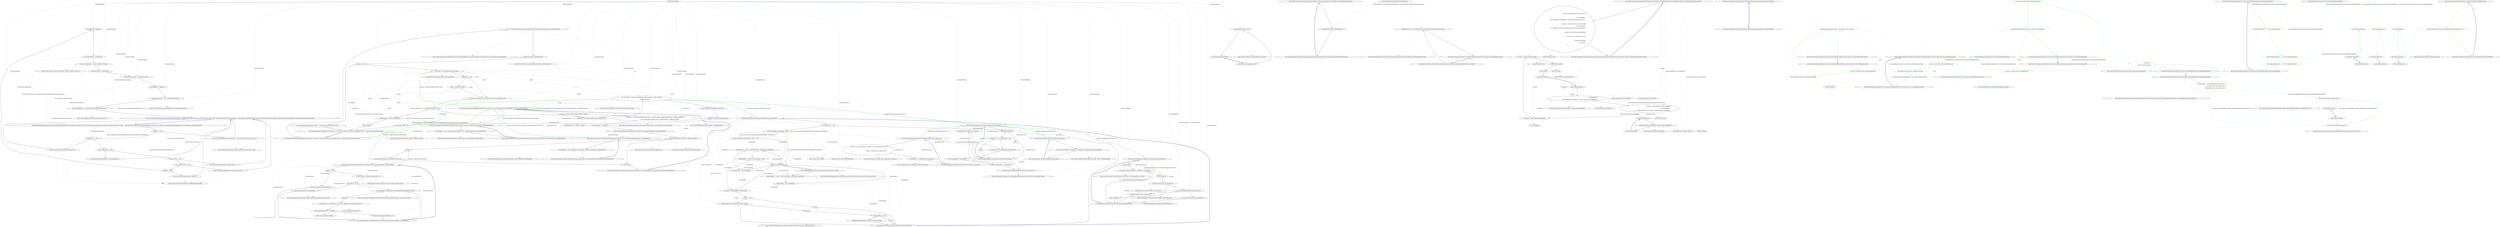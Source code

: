 digraph  {
n155 [label="Nancy.NancyEngine", span=""];
n0 [label="Entry Nancy.NancyEngine.NancyEngine(Nancy.Routing.IRequestDispatcher, Nancy.INancyContextFactory, System.Collections.Generic.IEnumerable<Nancy.ErrorHandling.IStatusCodeHandler>, Nancy.Diagnostics.IRequestTracing, Nancy.IStaticContentProvider, Nancy.Responses.Negotiation.IResponseNegotiator, Nancy.Configuration.INancyEnvironment)", span="46-46", cluster="Nancy.NancyEngine.NancyEngine(Nancy.Routing.IRequestDispatcher, Nancy.INancyContextFactory, System.Collections.Generic.IEnumerable<Nancy.ErrorHandling.IStatusCodeHandler>, Nancy.Diagnostics.IRequestTracing, Nancy.IStaticContentProvider, Nancy.Responses.Negotiation.IResponseNegotiator, Nancy.Configuration.INancyEnvironment)"];
n1 [label="dispatcher == null", span="54-54", cluster="Nancy.NancyEngine.NancyEngine(Nancy.Routing.IRequestDispatcher, Nancy.INancyContextFactory, System.Collections.Generic.IEnumerable<Nancy.ErrorHandling.IStatusCodeHandler>, Nancy.Diagnostics.IRequestTracing, Nancy.IStaticContentProvider, Nancy.Responses.Negotiation.IResponseNegotiator, Nancy.Configuration.INancyEnvironment)"];
n3 [label="contextFactory == null", span="59-59", cluster="Nancy.NancyEngine.NancyEngine(Nancy.Routing.IRequestDispatcher, Nancy.INancyContextFactory, System.Collections.Generic.IEnumerable<Nancy.ErrorHandling.IStatusCodeHandler>, Nancy.Diagnostics.IRequestTracing, Nancy.IStaticContentProvider, Nancy.Responses.Negotiation.IResponseNegotiator, Nancy.Configuration.INancyEnvironment)"];
n5 [label="statusCodeHandlers == null", span="64-64", cluster="Nancy.NancyEngine.NancyEngine(Nancy.Routing.IRequestDispatcher, Nancy.INancyContextFactory, System.Collections.Generic.IEnumerable<Nancy.ErrorHandling.IStatusCodeHandler>, Nancy.Diagnostics.IRequestTracing, Nancy.IStaticContentProvider, Nancy.Responses.Negotiation.IResponseNegotiator, Nancy.Configuration.INancyEnvironment)"];
n7 [label="requestTracing == null", span="69-69", cluster="Nancy.NancyEngine.NancyEngine(Nancy.Routing.IRequestDispatcher, Nancy.INancyContextFactory, System.Collections.Generic.IEnumerable<Nancy.ErrorHandling.IStatusCodeHandler>, Nancy.Diagnostics.IRequestTracing, Nancy.IStaticContentProvider, Nancy.Responses.Negotiation.IResponseNegotiator, Nancy.Configuration.INancyEnvironment)"];
n9 [label="staticContentProvider == null", span="74-74", cluster="Nancy.NancyEngine.NancyEngine(Nancy.Routing.IRequestDispatcher, Nancy.INancyContextFactory, System.Collections.Generic.IEnumerable<Nancy.ErrorHandling.IStatusCodeHandler>, Nancy.Diagnostics.IRequestTracing, Nancy.IStaticContentProvider, Nancy.Responses.Negotiation.IResponseNegotiator, Nancy.Configuration.INancyEnvironment)"];
n11 [label="negotiator == null", span="79-79", cluster="Nancy.NancyEngine.NancyEngine(Nancy.Routing.IRequestDispatcher, Nancy.INancyContextFactory, System.Collections.Generic.IEnumerable<Nancy.ErrorHandling.IStatusCodeHandler>, Nancy.Diagnostics.IRequestTracing, Nancy.IStaticContentProvider, Nancy.Responses.Negotiation.IResponseNegotiator, Nancy.Configuration.INancyEnvironment)"];
n13 [label="this.dispatcher = dispatcher", span="84-84", cluster="Nancy.NancyEngine.NancyEngine(Nancy.Routing.IRequestDispatcher, Nancy.INancyContextFactory, System.Collections.Generic.IEnumerable<Nancy.ErrorHandling.IStatusCodeHandler>, Nancy.Diagnostics.IRequestTracing, Nancy.IStaticContentProvider, Nancy.Responses.Negotiation.IResponseNegotiator, Nancy.Configuration.INancyEnvironment)"];
n14 [label="this.contextFactory = contextFactory", span="85-85", cluster="Nancy.NancyEngine.NancyEngine(Nancy.Routing.IRequestDispatcher, Nancy.INancyContextFactory, System.Collections.Generic.IEnumerable<Nancy.ErrorHandling.IStatusCodeHandler>, Nancy.Diagnostics.IRequestTracing, Nancy.IStaticContentProvider, Nancy.Responses.Negotiation.IResponseNegotiator, Nancy.Configuration.INancyEnvironment)"];
n15 [label="this.statusCodeHandlers = statusCodeHandlers.ToArray()", span="86-86", cluster="Nancy.NancyEngine.NancyEngine(Nancy.Routing.IRequestDispatcher, Nancy.INancyContextFactory, System.Collections.Generic.IEnumerable<Nancy.ErrorHandling.IStatusCodeHandler>, Nancy.Diagnostics.IRequestTracing, Nancy.IStaticContentProvider, Nancy.Responses.Negotiation.IResponseNegotiator, Nancy.Configuration.INancyEnvironment)"];
n16 [label="this.requestTracing = requestTracing", span="87-87", cluster="Nancy.NancyEngine.NancyEngine(Nancy.Routing.IRequestDispatcher, Nancy.INancyContextFactory, System.Collections.Generic.IEnumerable<Nancy.ErrorHandling.IStatusCodeHandler>, Nancy.Diagnostics.IRequestTracing, Nancy.IStaticContentProvider, Nancy.Responses.Negotiation.IResponseNegotiator, Nancy.Configuration.INancyEnvironment)"];
n17 [label="this.staticContentProvider = staticContentProvider", span="88-88", cluster="Nancy.NancyEngine.NancyEngine(Nancy.Routing.IRequestDispatcher, Nancy.INancyContextFactory, System.Collections.Generic.IEnumerable<Nancy.ErrorHandling.IStatusCodeHandler>, Nancy.Diagnostics.IRequestTracing, Nancy.IStaticContentProvider, Nancy.Responses.Negotiation.IResponseNegotiator, Nancy.Configuration.INancyEnvironment)"];
n18 [label="this.negotiator = negotiator", span="89-89", cluster="Nancy.NancyEngine.NancyEngine(Nancy.Routing.IRequestDispatcher, Nancy.INancyContextFactory, System.Collections.Generic.IEnumerable<Nancy.ErrorHandling.IStatusCodeHandler>, Nancy.Diagnostics.IRequestTracing, Nancy.IStaticContentProvider, Nancy.Responses.Negotiation.IResponseNegotiator, Nancy.Configuration.INancyEnvironment)"];
n20 [label="this.traceConfiguration = environment.GetValue<TraceConfiguration>()", span="91-91", cluster="Nancy.NancyEngine.NancyEngine(Nancy.Routing.IRequestDispatcher, Nancy.INancyContextFactory, System.Collections.Generic.IEnumerable<Nancy.ErrorHandling.IStatusCodeHandler>, Nancy.Diagnostics.IRequestTracing, Nancy.IStaticContentProvider, Nancy.Responses.Negotiation.IResponseNegotiator, Nancy.Configuration.INancyEnvironment)"];
n2 [label="throw new ArgumentNullException(''dispatcher'', ''The resolver parameter cannot be null.'');", span="56-56", cluster="Nancy.NancyEngine.NancyEngine(Nancy.Routing.IRequestDispatcher, Nancy.INancyContextFactory, System.Collections.Generic.IEnumerable<Nancy.ErrorHandling.IStatusCodeHandler>, Nancy.Diagnostics.IRequestTracing, Nancy.IStaticContentProvider, Nancy.Responses.Negotiation.IResponseNegotiator, Nancy.Configuration.INancyEnvironment)"];
n4 [label="throw new ArgumentNullException(''contextFactory'');", span="61-61", cluster="Nancy.NancyEngine.NancyEngine(Nancy.Routing.IRequestDispatcher, Nancy.INancyContextFactory, System.Collections.Generic.IEnumerable<Nancy.ErrorHandling.IStatusCodeHandler>, Nancy.Diagnostics.IRequestTracing, Nancy.IStaticContentProvider, Nancy.Responses.Negotiation.IResponseNegotiator, Nancy.Configuration.INancyEnvironment)"];
n6 [label="throw new ArgumentNullException(''statusCodeHandlers'');", span="66-66", cluster="Nancy.NancyEngine.NancyEngine(Nancy.Routing.IRequestDispatcher, Nancy.INancyContextFactory, System.Collections.Generic.IEnumerable<Nancy.ErrorHandling.IStatusCodeHandler>, Nancy.Diagnostics.IRequestTracing, Nancy.IStaticContentProvider, Nancy.Responses.Negotiation.IResponseNegotiator, Nancy.Configuration.INancyEnvironment)"];
n8 [label="throw new ArgumentNullException(''requestTracing'');", span="71-71", cluster="Nancy.NancyEngine.NancyEngine(Nancy.Routing.IRequestDispatcher, Nancy.INancyContextFactory, System.Collections.Generic.IEnumerable<Nancy.ErrorHandling.IStatusCodeHandler>, Nancy.Diagnostics.IRequestTracing, Nancy.IStaticContentProvider, Nancy.Responses.Negotiation.IResponseNegotiator, Nancy.Configuration.INancyEnvironment)"];
n10 [label="throw new ArgumentNullException(''staticContentProvider'');", span="76-76", cluster="Nancy.NancyEngine.NancyEngine(Nancy.Routing.IRequestDispatcher, Nancy.INancyContextFactory, System.Collections.Generic.IEnumerable<Nancy.ErrorHandling.IStatusCodeHandler>, Nancy.Diagnostics.IRequestTracing, Nancy.IStaticContentProvider, Nancy.Responses.Negotiation.IResponseNegotiator, Nancy.Configuration.INancyEnvironment)"];
n12 [label="throw new ArgumentNullException(''negotiator'');", span="81-81", cluster="Nancy.NancyEngine.NancyEngine(Nancy.Routing.IRequestDispatcher, Nancy.INancyContextFactory, System.Collections.Generic.IEnumerable<Nancy.ErrorHandling.IStatusCodeHandler>, Nancy.Diagnostics.IRequestTracing, Nancy.IStaticContentProvider, Nancy.Responses.Negotiation.IResponseNegotiator, Nancy.Configuration.INancyEnvironment)"];
n24 [label="Entry System.Collections.Generic.IEnumerable<TSource>.ToArray<TSource>()", span="0-0", cluster="System.Collections.Generic.IEnumerable<TSource>.ToArray<TSource>()"];
n19 [label="this.engineDisposedCts = new CancellationTokenSource()", span="90-90", cluster="Nancy.NancyEngine.NancyEngine(Nancy.Routing.IRequestDispatcher, Nancy.INancyContextFactory, System.Collections.Generic.IEnumerable<Nancy.ErrorHandling.IStatusCodeHandler>, Nancy.Diagnostics.IRequestTracing, Nancy.IStaticContentProvider, Nancy.Responses.Negotiation.IResponseNegotiator, Nancy.Configuration.INancyEnvironment)"];
n25 [label="Entry System.Threading.CancellationTokenSource.CancellationTokenSource()", span="0-0", cluster="System.Threading.CancellationTokenSource.CancellationTokenSource()"];
n21 [label="Exit Nancy.NancyEngine.NancyEngine(Nancy.Routing.IRequestDispatcher, Nancy.INancyContextFactory, System.Collections.Generic.IEnumerable<Nancy.ErrorHandling.IStatusCodeHandler>, Nancy.Diagnostics.IRequestTracing, Nancy.IStaticContentProvider, Nancy.Responses.Negotiation.IResponseNegotiator, Nancy.Configuration.INancyEnvironment)", span="46-46", cluster="Nancy.NancyEngine.NancyEngine(Nancy.Routing.IRequestDispatcher, Nancy.INancyContextFactory, System.Collections.Generic.IEnumerable<Nancy.ErrorHandling.IStatusCodeHandler>, Nancy.Diagnostics.IRequestTracing, Nancy.IStaticContentProvider, Nancy.Responses.Negotiation.IResponseNegotiator, Nancy.Configuration.INancyEnvironment)"];
n23 [label="Entry System.ArgumentNullException.ArgumentNullException(string)", span="0-0", cluster="System.ArgumentNullException.ArgumentNullException(string)"];
n22 [label="Entry System.ArgumentNullException.ArgumentNullException(string, string)", span="0-0", cluster="System.ArgumentNullException.ArgumentNullException(string, string)"];
n26 [label="Entry Nancy.Configuration.INancyEnvironment.GetValue<T>()", span="26-26", cluster="Nancy.Configuration.INancyEnvironment.GetValue<T>()"];
n27 [label="Entry Nancy.NancyEngine.HandleRequest(Nancy.Request, System.Func<Nancy.NancyContext, Nancy.NancyContext>, System.Threading.CancellationToken)", span="107-107", cluster="Nancy.NancyEngine.HandleRequest(Nancy.Request, System.Func<Nancy.NancyContext, Nancy.NancyContext>, System.Threading.CancellationToken)"];
n28 [label="var cts = CancellationTokenSource.CreateLinkedTokenSource(this.engineDisposedCts.Token, cancellationToken)", span="109-109", cluster="Nancy.NancyEngine.HandleRequest(Nancy.Request, System.Func<Nancy.NancyContext, Nancy.NancyContext>, System.Threading.CancellationToken)"];
n30 [label="request == null", span="113-113", cluster="Nancy.NancyEngine.HandleRequest(Nancy.Request, System.Func<Nancy.NancyContext, Nancy.NancyContext>, System.Threading.CancellationToken)"];
n32 [label="var context = this.contextFactory.Create(request)", span="118-118", cluster="Nancy.NancyEngine.HandleRequest(Nancy.Request, System.Func<Nancy.NancyContext, Nancy.NancyContext>, System.Threading.CancellationToken)"];
n33 [label="preRequest != null", span="120-120", cluster="Nancy.NancyEngine.HandleRequest(Nancy.Request, System.Func<Nancy.NancyContext, Nancy.NancyContext>, System.Threading.CancellationToken)"];
n34 [label="context = preRequest(context)", span="122-122", cluster="Nancy.NancyEngine.HandleRequest(Nancy.Request, System.Func<Nancy.NancyContext, Nancy.NancyContext>, System.Threading.CancellationToken)"];
n29 [label="cts.Token.ThrowIfCancellationRequested()", span="111-111", cluster="Nancy.NancyEngine.HandleRequest(Nancy.Request, System.Func<Nancy.NancyContext, Nancy.NancyContext>, System.Threading.CancellationToken)"];
n45 [label="Entry System.Threading.CancellationTokenSource.CreateLinkedTokenSource(System.Threading.CancellationToken, System.Threading.CancellationToken)", span="0-0", cluster="System.Threading.CancellationTokenSource.CreateLinkedTokenSource(System.Threading.CancellationToken, System.Threading.CancellationToken)"];
n40 [label="var nancyContext = await this.InvokeRequestLifeCycle(context, cts.Token, pipelines)\r\n                    .ConfigureAwait(false)", span="135-136", cluster="Nancy.NancyEngine.HandleRequest(Nancy.Request, System.Func<Nancy.NancyContext, Nancy.NancyContext>, System.Threading.CancellationToken)"];
n46 [label="Entry System.Threading.CancellationToken.ThrowIfCancellationRequested()", span="0-0", cluster="System.Threading.CancellationToken.ThrowIfCancellationRequested()"];
n31 [label="throw new ArgumentNullException(''request'', ''The request parameter cannot be null.'');", span="115-115", cluster="Nancy.NancyEngine.HandleRequest(Nancy.Request, System.Func<Nancy.NancyContext, Nancy.NancyContext>, System.Threading.CancellationToken)"];
n47 [label="Entry Nancy.INancyContextFactory.Create(Nancy.Request)", span="11-11", cluster="Nancy.INancyContextFactory.Create(Nancy.Request)"];
n35 [label="var staticContentResponse = this.staticContentProvider.GetContent(context)", span="125-125", cluster="Nancy.NancyEngine.HandleRequest(Nancy.Request, System.Func<Nancy.NancyContext, Nancy.NancyContext>, System.Threading.CancellationToken)"];
n37 [label="context.Response = staticContentResponse", span="128-128", cluster="Nancy.NancyEngine.HandleRequest(Nancy.Request, System.Func<Nancy.NancyContext, Nancy.NancyContext>, System.Threading.CancellationToken)"];
n38 [label="return context;", span="130-130", cluster="Nancy.NancyEngine.HandleRequest(Nancy.Request, System.Func<Nancy.NancyContext, Nancy.NancyContext>, System.Threading.CancellationToken)"];
n39 [label="var pipelines = this.RequestPipelinesFactory.Invoke(context)", span="133-133", cluster="Nancy.NancyEngine.HandleRequest(Nancy.Request, System.Func<Nancy.NancyContext, Nancy.NancyContext>, System.Threading.CancellationToken)"];
n48 [label="Entry System.Func<T, TResult>.Invoke(T)", span="0-0", cluster="System.Func<T, TResult>.Invoke(T)"];
n36 [label="staticContentResponse != null", span="126-126", cluster="Nancy.NancyEngine.HandleRequest(Nancy.Request, System.Func<Nancy.NancyContext, Nancy.NancyContext>, System.Threading.CancellationToken)"];
n49 [label="Entry Nancy.IStaticContentProvider.GetContent(Nancy.NancyContext)", span="12-12", cluster="Nancy.IStaticContentProvider.GetContent(Nancy.NancyContext)"];
n41 [label="this.CheckStatusCodeHandler(nancyContext)", span="138-138", cluster="Nancy.NancyEngine.HandleRequest(Nancy.Request, System.Func<Nancy.NancyContext, Nancy.NancyContext>, System.Threading.CancellationToken)"];
n50 [label="Entry Nancy.NancyEngine.InvokeRequestLifeCycle(Nancy.NancyContext, System.Threading.CancellationToken, Nancy.Bootstrapper.IPipelines)", span="270-270", cluster="Nancy.NancyEngine.InvokeRequestLifeCycle(Nancy.NancyContext, System.Threading.CancellationToken, Nancy.Bootstrapper.IPipelines)"];
n51 [label="Entry System.Threading.Tasks.Task<TResult>.ConfigureAwait(bool)", span="0-0", cluster="System.Threading.Tasks.Task<TResult>.ConfigureAwait(bool)"];
n42 [label="this.SaveTraceInformation(nancyContext)", span="140-140", cluster="Nancy.NancyEngine.HandleRequest(Nancy.Request, System.Func<Nancy.NancyContext, Nancy.NancyContext>, System.Threading.CancellationToken)"];
n43 [label="return nancyContext;", span="142-142", cluster="Nancy.NancyEngine.HandleRequest(Nancy.Request, System.Func<Nancy.NancyContext, Nancy.NancyContext>, System.Threading.CancellationToken)"];
n52 [label="Entry Nancy.NancyEngine.CheckStatusCodeHandler(Nancy.NancyContext)", span="213-213", cluster="Nancy.NancyEngine.CheckStatusCodeHandler(Nancy.NancyContext)"];
n53 [label="Entry Nancy.NancyEngine.SaveTraceInformation(Nancy.NancyContext)", span="154-154", cluster="Nancy.NancyEngine.SaveTraceInformation(Nancy.NancyContext)"];
n44 [label="Exit Nancy.NancyEngine.HandleRequest(Nancy.Request, System.Func<Nancy.NancyContext, Nancy.NancyContext>, System.Threading.CancellationToken)", span="107-107", cluster="Nancy.NancyEngine.HandleRequest(Nancy.Request, System.Func<Nancy.NancyContext, Nancy.NancyContext>, System.Threading.CancellationToken)"];
n54 [label="Entry Nancy.NancyEngine.Dispose()", span="149-149", cluster="Nancy.NancyEngine.Dispose()"];
n55 [label="this.engineDisposedCts.Cancel()", span="151-151", cluster="Nancy.NancyEngine.Dispose()"];
n56 [label="Exit Nancy.NancyEngine.Dispose()", span="149-149", cluster="Nancy.NancyEngine.Dispose()"];
n57 [label="Entry System.Threading.CancellationTokenSource.Cancel()", span="0-0", cluster="System.Threading.CancellationTokenSource.Cancel()"];
n58 [label="!this.EnableTracing(ctx)", span="156-156", cluster="Nancy.NancyEngine.SaveTraceInformation(Nancy.NancyContext)"];
n60 [label="ctx.Request == null || ctx.Response == null", span="161-161", cluster="Nancy.NancyEngine.SaveTraceInformation(Nancy.NancyContext)"];
n62 [label="var sessionGuid = this.GetDiagnosticsSessionGuid(ctx)", span="166-166", cluster="Nancy.NancyEngine.SaveTraceInformation(Nancy.NancyContext)"];
n63 [label="ctx.Trace.RequestData = ctx.Request", span="168-168", cluster="Nancy.NancyEngine.SaveTraceInformation(Nancy.NancyContext)"];
n64 [label="ctx.Trace.ResponseData = ctx.Response", span="169-169", cluster="Nancy.NancyEngine.SaveTraceInformation(Nancy.NancyContext)"];
n65 [label="this.requestTracing.AddRequestDiagnosticToSession(sessionGuid, ctx)", span="171-171", cluster="Nancy.NancyEngine.SaveTraceInformation(Nancy.NancyContext)"];
n66 [label="this.UpdateTraceCookie(ctx, sessionGuid)", span="173-173", cluster="Nancy.NancyEngine.SaveTraceInformation(Nancy.NancyContext)"];
n59 [label="return;", span="158-158", cluster="Nancy.NancyEngine.SaveTraceInformation(Nancy.NancyContext)"];
n68 [label="Entry Nancy.NancyEngine.EnableTracing(Nancy.NancyContext)", span="176-176", cluster="Nancy.NancyEngine.EnableTracing(Nancy.NancyContext)"];
n61 [label="return;", span="163-163", cluster="Nancy.NancyEngine.SaveTraceInformation(Nancy.NancyContext)"];
n69 [label="Entry Nancy.NancyEngine.GetDiagnosticsSessionGuid(Nancy.NancyContext)", span="181-181", cluster="Nancy.NancyEngine.GetDiagnosticsSessionGuid(Nancy.NancyContext)"];
n70 [label="Entry Nancy.Diagnostics.IRequestTracing.AddRequestDiagnosticToSession(System.Guid, Nancy.NancyContext)", span="15-15", cluster="Nancy.Diagnostics.IRequestTracing.AddRequestDiagnosticToSession(System.Guid, Nancy.NancyContext)"];
n67 [label="Exit Nancy.NancyEngine.SaveTraceInformation(Nancy.NancyContext)", span="154-154", cluster="Nancy.NancyEngine.SaveTraceInformation(Nancy.NancyContext)"];
n71 [label="Entry Nancy.NancyEngine.UpdateTraceCookie(Nancy.NancyContext, System.Guid)", span="203-203", cluster="Nancy.NancyEngine.UpdateTraceCookie(Nancy.NancyContext, System.Guid)"];
n72 [label="return this.traceConfiguration.Enabled && !ctx.Items.ContainsKey(DiagnosticsHook.ItemsKey);", span="178-178", cluster="Nancy.NancyEngine.EnableTracing(Nancy.NancyContext)"];
n73 [label="Exit Nancy.NancyEngine.EnableTracing(Nancy.NancyContext)", span="176-176", cluster="Nancy.NancyEngine.EnableTracing(Nancy.NancyContext)"];
n74 [label="Entry System.Collections.Generic.IDictionary<TKey, TValue>.ContainsKey(TKey)", span="0-0", cluster="System.Collections.Generic.IDictionary<TKey, TValue>.ContainsKey(TKey)"];
n75 [label="string sessionId", span="183-183", cluster="Nancy.NancyEngine.GetDiagnosticsSessionGuid(Nancy.NancyContext)"];
n76 [label="!ctx.Request.Cookies.TryGetValue(''__NCTRACE'', out sessionId)", span="184-184", cluster="Nancy.NancyEngine.GetDiagnosticsSessionGuid(Nancy.NancyContext)"];
n77 [label="return this.requestTracing.CreateSession();", span="186-186", cluster="Nancy.NancyEngine.GetDiagnosticsSessionGuid(Nancy.NancyContext)"];
n78 [label="Guid sessionGuid", span="189-189", cluster="Nancy.NancyEngine.GetDiagnosticsSessionGuid(Nancy.NancyContext)"];
n85 [label="Entry System.Collections.Generic.IDictionary<TKey, TValue>.TryGetValue(TKey, out TValue)", span="0-0", cluster="System.Collections.Generic.IDictionary<TKey, TValue>.TryGetValue(TKey, out TValue)"];
n79 [label="!Guid.TryParse(sessionId, out sessionGuid)", span="190-190", cluster="Nancy.NancyEngine.GetDiagnosticsSessionGuid(Nancy.NancyContext)"];
n80 [label="return this.requestTracing.CreateSession();", span="192-192", cluster="Nancy.NancyEngine.GetDiagnosticsSessionGuid(Nancy.NancyContext)"];
n81 [label="!this.requestTracing.IsValidSessionId(sessionGuid)", span="195-195", cluster="Nancy.NancyEngine.GetDiagnosticsSessionGuid(Nancy.NancyContext)"];
n87 [label="Entry System.Guid.TryParse(string, out System.Guid)", span="0-0", cluster="System.Guid.TryParse(string, out System.Guid)"];
n83 [label="return sessionGuid;", span="200-200", cluster="Nancy.NancyEngine.GetDiagnosticsSessionGuid(Nancy.NancyContext)"];
n82 [label="return this.requestTracing.CreateSession();", span="197-197", cluster="Nancy.NancyEngine.GetDiagnosticsSessionGuid(Nancy.NancyContext)"];
n88 [label="Entry Nancy.Diagnostics.IRequestTracing.IsValidSessionId(System.Guid)", span="39-39", cluster="Nancy.Diagnostics.IRequestTracing.IsValidSessionId(System.Guid)"];
n84 [label="Exit Nancy.NancyEngine.GetDiagnosticsSessionGuid(Nancy.NancyContext)", span="181-181", cluster="Nancy.NancyEngine.GetDiagnosticsSessionGuid(Nancy.NancyContext)"];
n86 [label="Entry Nancy.Diagnostics.IRequestTracing.CreateSession()", span="26-26", cluster="Nancy.Diagnostics.IRequestTracing.CreateSession()"];
n89 [label="var cookie = new NancyCookie(''__NCTRACE'', sessionGuid.ToString(), true)\r\n            {\r\n                Expires = DateTime.Now.AddMinutes(30)\r\n            }", span="205-208", cluster="Nancy.NancyEngine.UpdateTraceCookie(Nancy.NancyContext, System.Guid)"];
n90 [label="ctx.Response = ctx.Response.WithCookie(cookie)", span="210-210", cluster="Nancy.NancyEngine.UpdateTraceCookie(Nancy.NancyContext, System.Guid)"];
n92 [label="Entry Nancy.Cookies.NancyCookie.NancyCookie(string, string, bool)", span="40-40", cluster="Nancy.Cookies.NancyCookie.NancyCookie(string, string, bool)"];
n93 [label="Entry System.Guid.ToString()", span="0-0", cluster="System.Guid.ToString()"];
n94 [label="Entry System.DateTime.AddMinutes(double)", span="0-0", cluster="System.DateTime.AddMinutes(double)"];
n91 [label="Exit Nancy.NancyEngine.UpdateTraceCookie(Nancy.NancyContext, System.Guid)", span="203-203", cluster="Nancy.NancyEngine.UpdateTraceCookie(Nancy.NancyContext, System.Guid)"];
n95 [label="Entry Nancy.Response.WithCookie(Nancy.Cookies.INancyCookie)", span="89-89", cluster="Nancy.Response.WithCookie(Nancy.Cookies.INancyCookie)"];
n96 [label="context.Response == null", span="215-215", cluster="Nancy.NancyEngine.CheckStatusCodeHandler(Nancy.NancyContext)"];
n101 [label="!statusCodeHandler.HandlesStatusCode(context.Response.StatusCode, context)", span="225-225", cluster="Nancy.NancyEngine.CheckStatusCodeHandler(Nancy.NancyContext)"];
n110 [label="handler.Handle(context.Response.StatusCode, context)", span="257-257", cluster="Nancy.NancyEngine.CheckStatusCodeHandler(Nancy.NancyContext)"];
n114 [label="defaultHandler.Handle(context.Response.StatusCode, context)", span="266-266", cluster="Nancy.NancyEngine.CheckStatusCodeHandler(Nancy.NancyContext)"];
n97 [label="return;", span="217-217", cluster="Nancy.NancyEngine.CheckStatusCodeHandler(Nancy.NancyContext)"];
n98 [label="IStatusCodeHandler defaultHandler = null", span="220-220", cluster="Nancy.NancyEngine.CheckStatusCodeHandler(Nancy.NancyContext)"];
n99 [label="IStatusCodeHandler customHandler = null", span="221-221", cluster="Nancy.NancyEngine.CheckStatusCodeHandler(Nancy.NancyContext)"];
n102 [label="defaultHandler == null && (statusCodeHandler is DefaultStatusCodeHandler)", span="230-230", cluster="Nancy.NancyEngine.CheckStatusCodeHandler(Nancy.NancyContext)"];
n106 [label="(defaultHandler != null) && (customHandler != null)", span="242-242", cluster="Nancy.NancyEngine.CheckStatusCodeHandler(Nancy.NancyContext)"];
n107 [label="var handler = customHandler ?? defaultHandler", span="248-248", cluster="Nancy.NancyEngine.CheckStatusCodeHandler(Nancy.NancyContext)"];
n112 [label="defaultHandler == null", span="261-261", cluster="Nancy.NancyEngine.CheckStatusCodeHandler(Nancy.NancyContext)"];
n100 [label="this.statusCodeHandlers", span="223-223", cluster="Nancy.NancyEngine.CheckStatusCodeHandler(Nancy.NancyContext)"];
n104 [label="customHandler == null && !(statusCodeHandler is DefaultStatusCodeHandler)", span="236-236", cluster="Nancy.NancyEngine.CheckStatusCodeHandler(Nancy.NancyContext)"];
n103 [label="defaultHandler = statusCodeHandler", span="232-232", cluster="Nancy.NancyEngine.CheckStatusCodeHandler(Nancy.NancyContext)"];
n105 [label="customHandler = statusCodeHandler", span="238-238", cluster="Nancy.NancyEngine.CheckStatusCodeHandler(Nancy.NancyContext)"];
n116 [label="Entry Nancy.ErrorHandling.IStatusCodeHandler.HandlesStatusCode(Nancy.HttpStatusCode, Nancy.NancyContext)", span="13-13", cluster="Nancy.ErrorHandling.IStatusCodeHandler.HandlesStatusCode(Nancy.HttpStatusCode, Nancy.NancyContext)"];
n108 [label="handler == null", span="250-250", cluster="Nancy.NancyEngine.CheckStatusCodeHandler(Nancy.NancyContext)"];
n109 [label="return;", span="252-252", cluster="Nancy.NancyEngine.CheckStatusCodeHandler(Nancy.NancyContext)"];
n111 [label=Exception, span="259-259", cluster="Nancy.NancyEngine.CheckStatusCodeHandler(Nancy.NancyContext)"];
n115 [label="Exit Nancy.NancyEngine.CheckStatusCodeHandler(Nancy.NancyContext)", span="213-213", cluster="Nancy.NancyEngine.CheckStatusCodeHandler(Nancy.NancyContext)"];
n117 [label="Entry Nancy.ErrorHandling.IStatusCodeHandler.Handle(Nancy.HttpStatusCode, Nancy.NancyContext)", span="20-20", cluster="Nancy.ErrorHandling.IStatusCodeHandler.Handle(Nancy.HttpStatusCode, Nancy.NancyContext)"];
n113 [label="throw;", span="263-263", cluster="Nancy.NancyEngine.CheckStatusCodeHandler(Nancy.NancyContext)"];
n118 [label="var response = await InvokePreRequestHook(context, cancellationToken, pipelines.BeforeRequest).ConfigureAwait(false) ??\r\n                               await this.dispatcher.Dispatch(context, cancellationToken).ConfigureAwait(false)", span="274-275", cluster="Nancy.NancyEngine.InvokeRequestLifeCycle(Nancy.NancyContext, System.Threading.CancellationToken, Nancy.Bootstrapper.IPipelines)"];
n119 [label="context.Response = response", span="277-277", cluster="Nancy.NancyEngine.InvokeRequestLifeCycle(Nancy.NancyContext, System.Threading.CancellationToken, Nancy.Bootstrapper.IPipelines)"];
n120 [label="await this.InvokePostRequestHook(context, cancellationToken, pipelines.AfterRequest).ConfigureAwait(false)", span="279-279", cluster="Nancy.NancyEngine.InvokeRequestLifeCycle(Nancy.NancyContext, System.Threading.CancellationToken, Nancy.Bootstrapper.IPipelines)"];
n121 [label="await response.PreExecute(context).ConfigureAwait(false)", span="281-281", cluster="Nancy.NancyEngine.InvokeRequestLifeCycle(Nancy.NancyContext, System.Threading.CancellationToken, Nancy.Bootstrapper.IPipelines)"];
n123 [label="this.InvokeOnErrorHook(context, pipelines.OnError, ex)", span="285-285", cluster="Nancy.NancyEngine.InvokeRequestLifeCycle(Nancy.NancyContext, System.Threading.CancellationToken, Nancy.Bootstrapper.IPipelines)"];
n124 [label="return context;", span="288-288", cluster="Nancy.NancyEngine.InvokeRequestLifeCycle(Nancy.NancyContext, System.Threading.CancellationToken, Nancy.Bootstrapper.IPipelines)"];
n126 [label="Entry Nancy.NancyEngine.InvokePreRequestHook(Nancy.NancyContext, System.Threading.CancellationToken, Nancy.BeforePipeline)", span="291-291", cluster="Nancy.NancyEngine.InvokePreRequestHook(Nancy.NancyContext, System.Threading.CancellationToken, Nancy.BeforePipeline)"];
n127 [label="Entry Nancy.Routing.IRequestDispatcher.Dispatch(Nancy.NancyContext, System.Threading.CancellationToken)", span="15-15", cluster="Nancy.Routing.IRequestDispatcher.Dispatch(Nancy.NancyContext, System.Threading.CancellationToken)"];
n128 [label="Entry Nancy.NancyEngine.InvokePostRequestHook(Nancy.NancyContext, System.Threading.CancellationToken, Nancy.AfterPipeline)", span="296-296", cluster="Nancy.NancyEngine.InvokePostRequestHook(Nancy.NancyContext, System.Threading.CancellationToken, Nancy.AfterPipeline)"];
n129 [label="Entry System.Threading.Tasks.Task.ConfigureAwait(bool)", span="0-0", cluster="System.Threading.Tasks.Task.ConfigureAwait(bool)"];
n122 [label=Exception, span="283-283", cluster="Nancy.NancyEngine.InvokeRequestLifeCycle(Nancy.NancyContext, System.Threading.CancellationToken, Nancy.Bootstrapper.IPipelines)"];
n130 [label="Entry Nancy.Response.PreExecute(Nancy.NancyContext)", span="92-92", cluster="Nancy.Response.PreExecute(Nancy.NancyContext)"];
n131 [label="Entry Nancy.NancyEngine.InvokeOnErrorHook(Nancy.NancyContext, Nancy.ErrorPipeline, System.Exception)", span="301-301", cluster="Nancy.NancyEngine.InvokeOnErrorHook(Nancy.NancyContext, Nancy.ErrorPipeline, System.Exception)"];
n125 [label="Exit Nancy.NancyEngine.InvokeRequestLifeCycle(Nancy.NancyContext, System.Threading.CancellationToken, Nancy.Bootstrapper.IPipelines)", span="270-270", cluster="Nancy.NancyEngine.InvokeRequestLifeCycle(Nancy.NancyContext, System.Threading.CancellationToken, Nancy.Bootstrapper.IPipelines)"];
n132 [label="return pipeline == null ? Task.FromResult<Response>(null) : pipeline.Invoke(context, cancellationToken);", span="293-293", cluster="Nancy.NancyEngine.InvokePreRequestHook(Nancy.NancyContext, System.Threading.CancellationToken, Nancy.BeforePipeline)"];
n133 [label="Exit Nancy.NancyEngine.InvokePreRequestHook(Nancy.NancyContext, System.Threading.CancellationToken, Nancy.BeforePipeline)", span="291-291", cluster="Nancy.NancyEngine.InvokePreRequestHook(Nancy.NancyContext, System.Threading.CancellationToken, Nancy.BeforePipeline)"];
n134 [label="Entry System.Threading.Tasks.Task.FromResult<TResult>(TResult)", span="0-0", cluster="System.Threading.Tasks.Task.FromResult<TResult>(TResult)"];
n135 [label="Entry Nancy.BeforePipeline.Invoke(Nancy.NancyContext, System.Threading.CancellationToken)", span="51-51", cluster="Nancy.BeforePipeline.Invoke(Nancy.NancyContext, System.Threading.CancellationToken)"];
n136 [label="return pipeline == null ? TaskHelpers.CompletedTask : pipeline.Invoke(context, cancellationToken);", span="298-298", cluster="Nancy.NancyEngine.InvokePostRequestHook(Nancy.NancyContext, System.Threading.CancellationToken, Nancy.AfterPipeline)"];
n137 [label="Exit Nancy.NancyEngine.InvokePostRequestHook(Nancy.NancyContext, System.Threading.CancellationToken, Nancy.AfterPipeline)", span="296-296", cluster="Nancy.NancyEngine.InvokePostRequestHook(Nancy.NancyContext, System.Threading.CancellationToken, Nancy.AfterPipeline)"];
n138 [label="Entry Nancy.AfterPipeline.Invoke(Nancy.NancyContext, System.Threading.CancellationToken)", span="98-98", cluster="Nancy.AfterPipeline.Invoke(Nancy.NancyContext, System.Threading.CancellationToken)"];
n139 [label="pipeline == null", span="305-305", cluster="Nancy.NancyEngine.InvokeOnErrorHook(Nancy.NancyContext, Nancy.ErrorPipeline, System.Exception)"];
n140 [label="throw new RequestExecutionException(ex);", span="307-307", cluster="Nancy.NancyEngine.InvokeOnErrorHook(Nancy.NancyContext, Nancy.ErrorPipeline, System.Exception)"];
n141 [label="var onErrorResult = pipeline.Invoke(context, ex)", span="310-310", cluster="Nancy.NancyEngine.InvokeOnErrorHook(Nancy.NancyContext, Nancy.ErrorPipeline, System.Exception)"];
n143 [label="throw new RequestExecutionException(ex);", span="314-314", cluster="Nancy.NancyEngine.InvokeOnErrorHook(Nancy.NancyContext, Nancy.ErrorPipeline, System.Exception)"];
n144 [label="context.Response = this.negotiator.NegotiateResponse(onErrorResult, context)", span="317-317", cluster="Nancy.NancyEngine.InvokeOnErrorHook(Nancy.NancyContext, Nancy.ErrorPipeline, System.Exception)"];
n146 [label="context.Response = new Response { StatusCode = HttpStatusCode.InternalServerError }", span="321-321", cluster="Nancy.NancyEngine.InvokeOnErrorHook(Nancy.NancyContext, Nancy.ErrorPipeline, System.Exception)"];
n147 [label="context.Items[ERROR_KEY] = e.ToString()", span="322-322", cluster="Nancy.NancyEngine.InvokeOnErrorHook(Nancy.NancyContext, Nancy.ErrorPipeline, System.Exception)"];
n148 [label="context.Items[ERROR_EXCEPTION] = e", span="323-323", cluster="Nancy.NancyEngine.InvokeOnErrorHook(Nancy.NancyContext, Nancy.ErrorPipeline, System.Exception)"];
n142 [label="onErrorResult == null", span="312-312", cluster="Nancy.NancyEngine.InvokeOnErrorHook(Nancy.NancyContext, Nancy.ErrorPipeline, System.Exception)"];
n151 [label="Entry Nancy.ErrorPipeline.Invoke(Nancy.NancyContext, System.Exception)", span="67-67", cluster="Nancy.ErrorPipeline.Invoke(Nancy.NancyContext, System.Exception)"];
n145 [label=Exception, span="319-319", cluster="Nancy.NancyEngine.InvokeOnErrorHook(Nancy.NancyContext, Nancy.ErrorPipeline, System.Exception)"];
n149 [label="Exit Nancy.NancyEngine.InvokeOnErrorHook(Nancy.NancyContext, Nancy.ErrorPipeline, System.Exception)", span="301-301", cluster="Nancy.NancyEngine.InvokeOnErrorHook(Nancy.NancyContext, Nancy.ErrorPipeline, System.Exception)"];
n152 [label="Entry Nancy.Responses.Negotiation.IResponseNegotiator.NegotiateResponse(dynamic, Nancy.NancyContext)", span="13-13", cluster="Nancy.Responses.Negotiation.IResponseNegotiator.NegotiateResponse(dynamic, Nancy.NancyContext)"];
n153 [label="Entry Nancy.Response.Response()", span="30-30", cluster="Nancy.Response.Response()"];
n154 [label="Entry System.Exception.ToString()", span="0-0", cluster="System.Exception.ToString()"];
n150 [label="Entry Nancy.RequestExecutionException.RequestExecutionException(System.Exception)", span="15-15", cluster="Nancy.RequestExecutionException.RequestExecutionException(System.Exception)"];
m0_0 [label="Entry Nancy.ViewEngines.DotLiquid.DotLiquidViewEngine.DotLiquidViewEngine(Nancy.ViewEngines.DotLiquid.IFileSystemFactory)", span="19-19", cluster="Nancy.ViewEngines.DotLiquid.DotLiquidViewEngine.DotLiquidViewEngine(Nancy.ViewEngines.DotLiquid.IFileSystemFactory)", file="DotLiquidViewEngine.cs"];
m0_1 [label="this.fileSystemFactory = fileSystemFactory", span="21-21", cluster="Nancy.ViewEngines.DotLiquid.DotLiquidViewEngine.DotLiquidViewEngine(Nancy.ViewEngines.DotLiquid.IFileSystemFactory)", file="DotLiquidViewEngine.cs"];
m0_2 [label="Exit Nancy.ViewEngines.DotLiquid.DotLiquidViewEngine.DotLiquidViewEngine(Nancy.ViewEngines.DotLiquid.IFileSystemFactory)", span="19-19", cluster="Nancy.ViewEngines.DotLiquid.DotLiquidViewEngine.DotLiquidViewEngine(Nancy.ViewEngines.DotLiquid.IFileSystemFactory)", file="DotLiquidViewEngine.cs"];
m0_23 [label="Entry StreamWriter.cstr", span="", cluster="StreamWriter.cstr", file="DotLiquidViewEngine.cs"];
m0_31 [label="Entry Unk.Parse", span="", cluster="Unk.Parse", file="DotLiquidViewEngine.cs"];
m0_3 [label="Entry Nancy.ViewEngines.DotLiquid.DotLiquidViewEngine.Initialize(Nancy.ViewEngines.ViewEngineStartupContext)", span="38-38", cluster="Nancy.ViewEngines.DotLiquid.DotLiquidViewEngine.Initialize(Nancy.ViewEngines.ViewEngineStartupContext)", file="DotLiquidViewEngine.cs"];
m0_4 [label="Template.FileSystem = this.fileSystemFactory.GetFileSystem(viewEngineStartupContext)", span="40-40", cluster="Nancy.ViewEngines.DotLiquid.DotLiquidViewEngine.Initialize(Nancy.ViewEngines.ViewEngineStartupContext)", file="DotLiquidViewEngine.cs"];
m0_5 [label="Exit Nancy.ViewEngines.DotLiquid.DotLiquidViewEngine.Initialize(Nancy.ViewEngines.ViewEngineStartupContext)", span="38-38", cluster="Nancy.ViewEngines.DotLiquid.DotLiquidViewEngine.Initialize(Nancy.ViewEngines.ViewEngineStartupContext)", file="DotLiquidViewEngine.cs"];
m0_25 [label="Entry System.IO.StreamWriter.Flush()", span="0-0", cluster="System.IO.StreamWriter.Flush()", file="DotLiquidViewEngine.cs"];
m0_19 [label="Entry Nancy.ViewEngines.DotLiquid.DynamicDrop.DynamicDrop(dynamic)", span="15-15", cluster="Nancy.ViewEngines.DotLiquid.DynamicDrop.DynamicDrop(dynamic)", file="DotLiquidViewEngine.cs"];
m0_30 [label="Entry System.IO.TextReader.ReadToEnd()", span="0-0", cluster="System.IO.TextReader.ReadToEnd()", file="DotLiquidViewEngine.cs"];
m0_7 [label="Entry Nancy.ViewEngines.DotLiquid.DotLiquidViewEngine.RenderView(Nancy.ViewEngines.ViewLocationResult, dynamic, Nancy.ViewEngines.IRenderContext)", span="50-50", cluster="Nancy.ViewEngines.DotLiquid.DotLiquidViewEngine.RenderView(Nancy.ViewEngines.ViewLocationResult, dynamic, Nancy.ViewEngines.IRenderContext)", file="DotLiquidViewEngine.cs"];
m0_8 [label="return new HtmlResponse(contents: stream =>\r\n            {\r\n                var hashedModel =\r\n                    Hash.FromAnonymousObject(new { model = new DynamicDrop(model) });\r\n\r\n                var parsed = renderContext.ViewCache.GetOrAdd(\r\n                    viewLocationResult,\r\n                    x => Template.Parse(viewLocationResult.Contents.Invoke().ReadToEnd()));\r\n\r\n                var rendered = parsed.Render(hashedModel);\r\n\r\n                var writer = new StreamWriter(stream);\r\n\r\n                writer.Write(rendered);\r\n                writer.Flush();\r\n            });", span="52-67", cluster="Nancy.ViewEngines.DotLiquid.DotLiquidViewEngine.RenderView(Nancy.ViewEngines.ViewLocationResult, dynamic, Nancy.ViewEngines.IRenderContext)", file="DotLiquidViewEngine.cs"];
m0_9 [label="Exit Nancy.ViewEngines.DotLiquid.DotLiquidViewEngine.RenderView(Nancy.ViewEngines.ViewLocationResult, dynamic, Nancy.ViewEngines.IRenderContext)", span="50-50", cluster="Nancy.ViewEngines.DotLiquid.DotLiquidViewEngine.RenderView(Nancy.ViewEngines.ViewLocationResult, dynamic, Nancy.ViewEngines.IRenderContext)", file="DotLiquidViewEngine.cs"];
m0_20 [label="Entry Unk.FromAnonymousObject", span="", cluster="Unk.FromAnonymousObject", file="DotLiquidViewEngine.cs"];
m0_22 [label="Entry Unk.Render", span="", cluster="Unk.Render", file="DotLiquidViewEngine.cs"];
m0_21 [label="Entry Unk.GetOrAdd", span="", cluster="Unk.GetOrAdd", file="DotLiquidViewEngine.cs"];
m0_26 [label="Entry lambda expression", span="59-59", cluster="lambda expression", file="DotLiquidViewEngine.cs"];
m0_12 [label="var hashedModel =\r\n                    Hash.FromAnonymousObject(new { model = new DynamicDrop(model) })", span="54-55", cluster="lambda expression", file="DotLiquidViewEngine.cs"];
m0_13 [label="var parsed = renderContext.ViewCache.GetOrAdd(\r\n                    viewLocationResult,\r\n                    x => Template.Parse(viewLocationResult.Contents.Invoke().ReadToEnd()))", span="57-59", cluster="lambda expression", file="DotLiquidViewEngine.cs"];
m0_27 [label="Template.Parse(viewLocationResult.Contents.Invoke().ReadToEnd())", span="59-59", cluster="lambda expression", file="DotLiquidViewEngine.cs"];
m0_15 [label="var writer = new StreamWriter(stream)", span="63-63", cluster="lambda expression", file="DotLiquidViewEngine.cs"];
m0_11 [label="Entry lambda expression", span="52-67", cluster="lambda expression", file="DotLiquidViewEngine.cs"];
m0_14 [label="var rendered = parsed.Render(hashedModel)", span="61-61", cluster="lambda expression", file="DotLiquidViewEngine.cs"];
m0_16 [label="writer.Write(rendered)", span="65-65", cluster="lambda expression", file="DotLiquidViewEngine.cs"];
m0_17 [label="writer.Flush()", span="66-66", cluster="lambda expression", file="DotLiquidViewEngine.cs"];
m0_18 [label="Exit lambda expression", span="52-67", cluster="lambda expression", file="DotLiquidViewEngine.cs"];
m0_28 [label="Exit lambda expression", span="59-59", cluster="lambda expression", file="DotLiquidViewEngine.cs"];
m0_6 [label="Entry Nancy.ViewEngines.DotLiquid.IFileSystemFactory.GetFileSystem(Nancy.ViewEngines.ViewEngineStartupContext)", span="14-14", cluster="Nancy.ViewEngines.DotLiquid.IFileSystemFactory.GetFileSystem(Nancy.ViewEngines.ViewEngineStartupContext)", file="DotLiquidViewEngine.cs"];
m0_29 [label="Entry System.Func<TResult>.Invoke()", span="0-0", cluster="System.Func<TResult>.Invoke()", file="DotLiquidViewEngine.cs"];
m0_10 [label="Entry HtmlResponse.cstr", span="", cluster="HtmlResponse.cstr", file="DotLiquidViewEngine.cs"];
m0_24 [label="Entry Unk.Write", span="", cluster="Unk.Write", file="DotLiquidViewEngine.cs"];
m0_32 [label="Nancy.ViewEngines.DotLiquid.DotLiquidViewEngine", span="", file="DotLiquidViewEngine.cs"];
m0_33 [label=dynamic, span="", file="DotLiquidViewEngine.cs"];
m0_34 [label="Nancy.ViewEngines.ViewLocationResult", span="", file="DotLiquidViewEngine.cs"];
m0_35 [label="Nancy.ViewEngines.IRenderContext", span="", file="DotLiquidViewEngine.cs"];
m1_0 [label="Entry Nancy.ViewEngines.DotLiquid.DotLiquidViewEngineStartup.Initialize(Nancy.Bootstrapper.IPipelines)", span="38-38", cluster="Nancy.ViewEngines.DotLiquid.DotLiquidViewEngineStartup.Initialize(Nancy.Bootstrapper.IPipelines)", file="DotLiquidViewEngineStartup.cs"];
m1_1 [label="Exit Nancy.ViewEngines.DotLiquid.DotLiquidViewEngineStartup.Initialize(Nancy.Bootstrapper.IPipelines)", span="38-38", cluster="Nancy.ViewEngines.DotLiquid.DotLiquidViewEngineStartup.Initialize(Nancy.Bootstrapper.IPipelines)", file="DotLiquidViewEngineStartup.cs"];
m2_20 [label="Entry Nancy.ViewEngines.DotLiquid.Tests.Functional.PartialRenderingFixture.Should_render_view_with_singlequoted_partial()", span="33-33", cluster="Nancy.ViewEngines.DotLiquid.Tests.Functional.PartialRenderingFixture.Should_render_view_with_singlequoted_partial()", file="PartialRenderingFixture.cs"];
m2_21 [label="var result = this.browser.Get(''/singlequotedpartial'')", span="37-37", cluster="Nancy.ViewEngines.DotLiquid.Tests.Functional.PartialRenderingFixture.Should_render_view_with_singlequoted_partial()", color=green, community=0, file="PartialRenderingFixture.cs"];
m2_22 [label="Assert.Equal(result.StatusCode, HttpStatusCode.OK)", span="40-40", cluster="Nancy.ViewEngines.DotLiquid.Tests.Functional.PartialRenderingFixture.Should_render_view_with_singlequoted_partial()", color=green, community=0, file="PartialRenderingFixture.cs"];
m2_23 [label="Assert.Equal(result.Body.AsString(), ''This content is from the partial'')", span="41-41", cluster="Nancy.ViewEngines.DotLiquid.Tests.Functional.PartialRenderingFixture.Should_render_view_with_singlequoted_partial()", color=green, community=0, file="PartialRenderingFixture.cs"];
m2_24 [label="Exit Nancy.ViewEngines.DotLiquid.Tests.Functional.PartialRenderingFixture.Should_render_view_with_singlequoted_partial()", span="33-33", cluster="Nancy.ViewEngines.DotLiquid.Tests.Functional.PartialRenderingFixture.Should_render_view_with_singlequoted_partial()", file="PartialRenderingFixture.cs"];
m2_0 [label="Entry Nancy.ViewEngines.DotLiquid.Tests.Functional.PartialRenderingFixture.PartialRenderingFixture()", span="9-9", cluster="Nancy.ViewEngines.DotLiquid.Tests.Functional.PartialRenderingFixture.PartialRenderingFixture()", file="PartialRenderingFixture.cs"];
m2_1 [label="var bootstrapper = new ConfigurableBootstrapper(with =>{\r\n                with.Module<PartialRenderingModule>();\r\n                with.RootPathProvider<RootPathProvider>();\r\n            })", span="11-14", cluster="Nancy.ViewEngines.DotLiquid.Tests.Functional.PartialRenderingFixture.PartialRenderingFixture()", color=green, community=0, file="PartialRenderingFixture.cs"];
m2_2 [label="this.browser =\r\n                new Browser(bootstrapper)", span="16-17", cluster="Nancy.ViewEngines.DotLiquid.Tests.Functional.PartialRenderingFixture.PartialRenderingFixture()", color=green, community=0, file="PartialRenderingFixture.cs"];
m2_3 [label="Exit Nancy.ViewEngines.DotLiquid.Tests.Functional.PartialRenderingFixture.PartialRenderingFixture()", span="9-9", cluster="Nancy.ViewEngines.DotLiquid.Tests.Functional.PartialRenderingFixture.PartialRenderingFixture()", file="PartialRenderingFixture.cs"];
m2_25 [label="Entry Nancy.ViewEngines.DotLiquid.Tests.Functional.PartialRenderingFixture.Should_render_view_with_doublequoted_partial()", span="45-45", cluster="Nancy.ViewEngines.DotLiquid.Tests.Functional.PartialRenderingFixture.Should_render_view_with_doublequoted_partial()", file="PartialRenderingFixture.cs"];
m2_26 [label="var result = this.browser.Get(''/doublequotedpartial'')", span="49-49", cluster="Nancy.ViewEngines.DotLiquid.Tests.Functional.PartialRenderingFixture.Should_render_view_with_doublequoted_partial()", color=green, community=0, file="PartialRenderingFixture.cs"];
m2_27 [label="Assert.Equal(result.StatusCode, HttpStatusCode.OK)", span="52-52", cluster="Nancy.ViewEngines.DotLiquid.Tests.Functional.PartialRenderingFixture.Should_render_view_with_doublequoted_partial()", color=green, community=0, file="PartialRenderingFixture.cs"];
m2_28 [label="Assert.Equal(result.Body.AsString(), ''This content is from the partial'')", span="53-53", cluster="Nancy.ViewEngines.DotLiquid.Tests.Functional.PartialRenderingFixture.Should_render_view_with_doublequoted_partial()", color=green, community=0, file="PartialRenderingFixture.cs"];
m2_29 [label="Exit Nancy.ViewEngines.DotLiquid.Tests.Functional.PartialRenderingFixture.Should_render_view_with_doublequoted_partial()", span="45-45", cluster="Nancy.ViewEngines.DotLiquid.Tests.Functional.PartialRenderingFixture.Should_render_view_with_doublequoted_partial()", file="PartialRenderingFixture.cs"];
m2_12 [label="Entry Nancy.ViewEngines.DotLiquid.Tests.Functional.PartialRenderingFixture.Should_render_view_with_unquoted_partial()", span="21-21", cluster="Nancy.ViewEngines.DotLiquid.Tests.Functional.PartialRenderingFixture.Should_render_view_with_unquoted_partial()", file="PartialRenderingFixture.cs"];
m2_13 [label="var result = this.browser.Get(''/unquotedpartial'')", span="25-25", cluster="Nancy.ViewEngines.DotLiquid.Tests.Functional.PartialRenderingFixture.Should_render_view_with_unquoted_partial()", color=green, community=0, file="PartialRenderingFixture.cs"];
m2_14 [label="Assert.Equal(result.StatusCode, HttpStatusCode.OK)", span="28-28", cluster="Nancy.ViewEngines.DotLiquid.Tests.Functional.PartialRenderingFixture.Should_render_view_with_unquoted_partial()", color=green, community=0, file="PartialRenderingFixture.cs"];
m2_15 [label="Assert.Equal(result.Body.AsString(), ''This content is from the partial'')", span="29-29", cluster="Nancy.ViewEngines.DotLiquid.Tests.Functional.PartialRenderingFixture.Should_render_view_with_unquoted_partial()", color=green, community=0, file="PartialRenderingFixture.cs"];
m2_16 [label="Exit Nancy.ViewEngines.DotLiquid.Tests.Functional.PartialRenderingFixture.Should_render_view_with_unquoted_partial()", span="21-21", cluster="Nancy.ViewEngines.DotLiquid.Tests.Functional.PartialRenderingFixture.Should_render_view_with_unquoted_partial()", file="PartialRenderingFixture.cs"];
m2_17 [label="Entry Nancy.Testing.Browser.Get(string, System.Action<Nancy.Testing.BrowserContext>)", span="50-50", cluster="Nancy.Testing.Browser.Get(string, System.Action<Nancy.Testing.BrowserContext>)", file="PartialRenderingFixture.cs"];
m2_19 [label="Entry Nancy.Testing.BrowserResponseBodyWrapper.AsString()", span="30-30", cluster="Nancy.Testing.BrowserResponseBodyWrapper.AsString()", file="PartialRenderingFixture.cs"];
m2_4 [label="Entry Nancy.Testing.ConfigurableBootstrapper.ConfigurableBootstrapper(System.Action<Nancy.Testing.ConfigurableBootstrapper.ConfigurableBoostrapperConfigurator>)", span="40-40", cluster="Nancy.Testing.ConfigurableBootstrapper.ConfigurableBootstrapper(System.Action<Nancy.Testing.ConfigurableBootstrapper.ConfigurableBoostrapperConfigurator>)", file="PartialRenderingFixture.cs"];
m2_18 [label="Entry Unk.Equal", span="", cluster="Unk.Equal", file="PartialRenderingFixture.cs"];
m2_11 [label="Entry Nancy.Testing.ConfigurableBootstrapper.ConfigurableBoostrapperConfigurator.RootPathProvider<T>()", span="813-813", cluster="Nancy.Testing.ConfigurableBootstrapper.ConfigurableBoostrapperConfigurator.RootPathProvider<T>()", file="PartialRenderingFixture.cs"];
m2_30 [label="Entry Nancy.ViewEngines.DotLiquid.Tests.Functional.PartialRenderingModule.PartialRenderingModule()", span="59-59", cluster="Nancy.ViewEngines.DotLiquid.Tests.Functional.PartialRenderingModule.PartialRenderingModule()", file="PartialRenderingFixture.cs"];
m2_31 [label="Get[''/unquotedpartial''] = _ => View[''unquotedpartial'']", span="61-61", cluster="Nancy.ViewEngines.DotLiquid.Tests.Functional.PartialRenderingModule.PartialRenderingModule()", color=green, community=0, file="PartialRenderingFixture.cs"];
m2_32 [label="Get[''/doublequotedpartial''] = _ => View[''doublequotedpartial'']", span="63-63", cluster="Nancy.ViewEngines.DotLiquid.Tests.Functional.PartialRenderingModule.PartialRenderingModule()", color=green, community=0, file="PartialRenderingFixture.cs"];
m2_33 [label="Get[''/singlequotedpartial''] = _ => View[''singlequotedpartial'']", span="65-65", cluster="Nancy.ViewEngines.DotLiquid.Tests.Functional.PartialRenderingModule.PartialRenderingModule()", color=green, community=0, file="PartialRenderingFixture.cs"];
m2_34 [label="Exit Nancy.ViewEngines.DotLiquid.Tests.Functional.PartialRenderingModule.PartialRenderingModule()", span="59-59", cluster="Nancy.ViewEngines.DotLiquid.Tests.Functional.PartialRenderingModule.PartialRenderingModule()", file="PartialRenderingFixture.cs"];
m2_41 [label="Entry lambda expression", span="65-65", cluster="lambda expression", file="PartialRenderingFixture.cs"];
m2_7 [label="with.Module<PartialRenderingModule>()", span="12-12", cluster="lambda expression", color=green, community=0, file="PartialRenderingFixture.cs"];
m2_8 [label="with.RootPathProvider<RootPathProvider>()", span="13-13", cluster="lambda expression", color=green, community=0, file="PartialRenderingFixture.cs"];
m2_6 [label="Entry lambda expression", span="11-14", cluster="lambda expression", file="PartialRenderingFixture.cs"];
m2_9 [label="Exit lambda expression", span="11-14", cluster="lambda expression", file="PartialRenderingFixture.cs"];
m2_36 [label="View[''unquotedpartial'']", span="61-61", cluster="lambda expression", color=green, community=0, file="PartialRenderingFixture.cs"];
m2_35 [label="Entry lambda expression", span="61-61", cluster="lambda expression", file="PartialRenderingFixture.cs"];
m2_37 [label="Exit lambda expression", span="61-61", cluster="lambda expression", file="PartialRenderingFixture.cs"];
m2_39 [label="View[''doublequotedpartial'']", span="63-63", cluster="lambda expression", color=green, community=0, file="PartialRenderingFixture.cs"];
m2_38 [label="Entry lambda expression", span="63-63", cluster="lambda expression", file="PartialRenderingFixture.cs"];
m2_40 [label="Exit lambda expression", span="63-63", cluster="lambda expression", file="PartialRenderingFixture.cs"];
m2_42 [label="View[''singlequotedpartial'']", span="65-65", cluster="lambda expression", color=green, community=0, file="PartialRenderingFixture.cs"];
m2_43 [label="Exit lambda expression", span="65-65", cluster="lambda expression", file="PartialRenderingFixture.cs"];
m2_10 [label="Entry Nancy.Testing.ConfigurableBootstrapper.ConfigurableBoostrapperConfigurator.Module<T>()", span="616-616", cluster="Nancy.Testing.ConfigurableBootstrapper.ConfigurableBoostrapperConfigurator.Module<T>()", file="PartialRenderingFixture.cs"];
m2_5 [label="Entry Nancy.Testing.Browser.Browser(Nancy.Bootstrapper.INancyBootstrapper)", span="26-26", cluster="Nancy.Testing.Browser.Browser(Nancy.Bootstrapper.INancyBootstrapper)", file="PartialRenderingFixture.cs"];
m2_44 [label="Nancy.ViewEngines.DotLiquid.Tests.Functional.PartialRenderingFixture", span="", file="PartialRenderingFixture.cs"];
m2_45 [label="Nancy.ViewEngines.DotLiquid.Tests.Functional.PartialRenderingModule", span="", file="PartialRenderingFixture.cs"];
m3_0 [label="Entry Nancy.ViewEngines.DotLiquid.Tests.Functional.RootPathProvider.GetRootPath()", span="10-10", cluster="Nancy.ViewEngines.DotLiquid.Tests.Functional.RootPathProvider.GetRootPath()", file="RootPathProvider.cs"];
m3_1 [label="return PathHelper.GetParent(typeof (RootPathProvider).Assembly.Location, 3);", span="12-12", cluster="Nancy.ViewEngines.DotLiquid.Tests.Functional.RootPathProvider.GetRootPath()", color=green, community=0, file="RootPathProvider.cs"];
m3_2 [label="Exit Nancy.ViewEngines.DotLiquid.Tests.Functional.RootPathProvider.GetRootPath()", span="10-10", cluster="Nancy.ViewEngines.DotLiquid.Tests.Functional.RootPathProvider.GetRootPath()", file="RootPathProvider.cs"];
m3_3 [label="Entry Nancy.Testing.PathHelper.GetParent(string, int)", span="14-14", cluster="Nancy.Testing.PathHelper.GetParent(string, int)", file="RootPathProvider.cs"];
n155 -> n13  [key=1, style=dashed, color=darkseagreen4, label="Nancy.NancyEngine"];
n155 -> n14  [key=1, style=dashed, color=darkseagreen4, label="Nancy.NancyEngine"];
n155 -> n15  [key=1, style=dashed, color=darkseagreen4, label="Nancy.NancyEngine"];
n155 -> n16  [key=1, style=dashed, color=darkseagreen4, label="Nancy.NancyEngine"];
n155 -> n17  [key=1, style=dashed, color=darkseagreen4, label="Nancy.NancyEngine"];
n155 -> n18  [key=1, style=dashed, color=darkseagreen4, label="Nancy.NancyEngine"];
n155 -> n19  [key=1, style=dashed, color=darkseagreen4, label="Nancy.NancyEngine"];
n155 -> n20  [key=1, style=dashed, color=darkseagreen4, label="Nancy.NancyEngine"];
n155 -> n28  [key=1, style=dashed, color=darkseagreen4, label="Nancy.NancyEngine"];
n155 -> n32  [key=1, style=dashed, color=darkseagreen4, label="Nancy.NancyEngine"];
n155 -> n35  [key=1, style=dashed, color=darkseagreen4, label="Nancy.NancyEngine"];
n155 -> n39  [key=1, style=dashed, color=darkseagreen4, label="Nancy.NancyEngine"];
n155 -> n40  [key=1, style=dashed, color=darkseagreen4, label="Nancy.NancyEngine"];
n155 -> n41  [key=1, style=dashed, color=darkseagreen4, label="Nancy.NancyEngine"];
n155 -> n42  [key=1, style=dashed, color=darkseagreen4, label="Nancy.NancyEngine"];
n155 -> n55  [key=1, style=dashed, color=darkseagreen4, label="Nancy.NancyEngine"];
n155 -> n58  [key=1, style=dashed, color=darkseagreen4, label="Nancy.NancyEngine"];
n155 -> n62  [key=1, style=dashed, color=darkseagreen4, label="Nancy.NancyEngine"];
n155 -> n65  [key=1, style=dashed, color=darkseagreen4, label="Nancy.NancyEngine"];
n155 -> n66  [key=1, style=dashed, color=darkseagreen4, label="Nancy.NancyEngine"];
n155 -> n72  [key=1, style=dashed, color=darkseagreen4, label="Nancy.NancyEngine"];
n155 -> n77  [key=1, style=dashed, color=darkseagreen4, label="Nancy.NancyEngine"];
n155 -> n80  [key=1, style=dashed, color=darkseagreen4, label="Nancy.NancyEngine"];
n155 -> n81  [key=1, style=dashed, color=darkseagreen4, label="Nancy.NancyEngine"];
n155 -> n82  [key=1, style=dashed, color=darkseagreen4, label="Nancy.NancyEngine"];
n155 -> n100  [key=1, style=dashed, color=darkseagreen4, label="Nancy.NancyEngine"];
n155 -> n118  [key=1, style=dashed, color=darkseagreen4, label="Nancy.NancyEngine"];
n155 -> n120  [key=1, style=dashed, color=darkseagreen4, label="Nancy.NancyEngine"];
n155 -> n123  [key=1, style=dashed, color=darkseagreen4, label="Nancy.NancyEngine"];
n155 -> n144  [key=1, style=dashed, color=darkseagreen4, label="Nancy.NancyEngine"];
n0 -> n1  [key=0, style=solid];
n0 -> n3  [key=1, style=dashed, color=darkseagreen4, label="Nancy.INancyContextFactory"];
n0 -> n5  [key=1, style=dashed, color=darkseagreen4, label="System.Collections.Generic.IEnumerable<Nancy.ErrorHandling.IStatusCodeHandler>"];
n0 -> n7  [key=1, style=dashed, color=darkseagreen4, label="Nancy.Diagnostics.IRequestTracing"];
n0 -> n9  [key=1, style=dashed, color=darkseagreen4, label="Nancy.IStaticContentProvider"];
n0 -> n11  [key=1, style=dashed, color=darkseagreen4, label="Nancy.Responses.Negotiation.IResponseNegotiator"];
n0 -> n13  [key=1, style=dashed, color=darkseagreen4, label="Nancy.Routing.IRequestDispatcher"];
n0 -> n14  [key=1, style=dashed, color=darkseagreen4, label="Nancy.INancyContextFactory"];
n0 -> n15  [key=1, style=dashed, color=darkseagreen4, label="System.Collections.Generic.IEnumerable<Nancy.ErrorHandling.IStatusCodeHandler>"];
n0 -> n16  [key=1, style=dashed, color=darkseagreen4, label="Nancy.Diagnostics.IRequestTracing"];
n0 -> n17  [key=1, style=dashed, color=darkseagreen4, label="Nancy.IStaticContentProvider"];
n0 -> n18  [key=1, style=dashed, color=darkseagreen4, label="Nancy.Responses.Negotiation.IResponseNegotiator"];
n0 -> n20  [key=1, style=dashed, color=darkseagreen4, label="Nancy.Configuration.INancyEnvironment"];
n1 -> n2  [key=0, style=solid];
n1 -> n3  [key=0, style=solid];
n3 -> n4  [key=0, style=solid];
n3 -> n5  [key=0, style=solid];
n5 -> n6  [key=0, style=solid];
n5 -> n7  [key=0, style=solid];
n7 -> n8  [key=0, style=solid];
n7 -> n9  [key=0, style=solid];
n9 -> n10  [key=0, style=solid];
n9 -> n11  [key=0, style=solid];
n11 -> n12  [key=0, style=solid];
n11 -> n13  [key=0, style=solid];
n13 -> n14  [key=0, style=solid];
n14 -> n15  [key=0, style=solid];
n15 -> n16  [key=0, style=solid];
n15 -> n24  [key=2, style=dotted];
n16 -> n17  [key=0, style=solid];
n17 -> n18  [key=0, style=solid];
n18 -> n19  [key=0, style=solid];
n20 -> n21  [key=0, style=solid];
n20 -> n26  [key=2, style=dotted];
n2 -> n21  [key=0, style=solid];
n2 -> n22  [key=2, style=dotted];
n4 -> n21  [key=0, style=solid];
n4 -> n23  [key=2, style=dotted];
n6 -> n21  [key=0, style=solid];
n6 -> n23  [key=2, style=dotted];
n8 -> n21  [key=0, style=solid];
n8 -> n23  [key=2, style=dotted];
n10 -> n21  [key=0, style=solid];
n10 -> n23  [key=2, style=dotted];
n12 -> n21  [key=0, style=solid];
n12 -> n23  [key=2, style=dotted];
n19 -> n20  [key=0, style=solid];
n19 -> n25  [key=2, style=dotted];
n21 -> n0  [key=0, style=bold, color=blue];
n27 -> n28  [key=0, style=solid];
n27 -> n30  [key=1, style=dashed, color=darkseagreen4, label="Nancy.Request"];
n27 -> n32  [key=1, style=dashed, color=darkseagreen4, label="Nancy.Request"];
n27 -> n33  [key=1, style=dashed, color=darkseagreen4, label="System.Func<Nancy.NancyContext, Nancy.NancyContext>"];
n27 -> n34  [key=1, style=dashed, color=darkseagreen4, label="System.Func<Nancy.NancyContext, Nancy.NancyContext>"];
n27 -> n40  [key=3, color=green, style=bold, label="method methodReturn System.Threading.Tasks.Task<Nancy.NancyContext> HandleRequest"];
n28 -> n29  [key=0, style=solid];
n28 -> n45  [key=2, style=dotted];
n28 -> n40  [key=1, style=dashed, color=darkseagreen4, label=cts];
n30 -> n31  [key=0, style=solid];
n30 -> n32  [key=0, style=solid];
n32 -> n33  [key=0, style=solid];
n32 -> n47  [key=2, style=dotted];
n32 -> n34  [key=1, style=dashed, color=darkseagreen4, label=context];
n32 -> n35  [key=1, style=dashed, color=darkseagreen4, label=context];
n32 -> n37  [key=1, style=dashed, color=darkseagreen4, label=context];
n32 -> n38  [key=1, style=dashed, color=darkseagreen4, label=context];
n32 -> n39  [key=1, style=dashed, color=darkseagreen4, label=context];
n32 -> n40  [key=1, style=dashed, color=darkseagreen4, label=context];
n33 -> n34  [key=0, style=solid];
n33 -> n35  [key=0, style=solid];
n34 -> n35  [key=0, style=solid];
n34 -> n48  [key=2, style=dotted];
n34 -> n34  [key=1, style=dashed, color=darkseagreen4, label=context];
n34 -> n37  [key=1, style=dashed, color=darkseagreen4, label=context];
n34 -> n38  [key=1, style=dashed, color=darkseagreen4, label=context];
n34 -> n39  [key=1, style=dashed, color=darkseagreen4, label=context];
n34 -> n40  [key=1, style=dashed, color=darkseagreen4, label=context];
n29 -> n30  [key=0, style=solid];
n29 -> n46  [key=2, style=dotted];
n40 -> n41  [key=0, style=solid];
n40 -> n50  [key=2, style=dotted];
n40 -> n51  [key=2, style=dotted];
n40 -> n42  [key=1, style=dashed, color=darkseagreen4, label=nancyContext];
n40 -> n43  [key=1, style=dashed, color=darkseagreen4, label=nancyContext];
n31 -> n44  [key=0, style=solid];
n31 -> n22  [key=2, style=dotted];
n35 -> n36  [key=0, style=solid];
n35 -> n49  [key=2, style=dotted];
n35 -> n37  [key=1, style=dashed, color=darkseagreen4, label=staticContentResponse];
n37 -> n38  [key=0, style=solid];
n38 -> n44  [key=0, style=solid];
n39 -> n40  [key=0, style=solid];
n39 -> n48  [key=2, style=dotted];
n36 -> n37  [key=0, style=solid];
n36 -> n39  [key=0, style=solid];
n41 -> n42  [key=0, style=solid];
n41 -> n52  [key=2, style=dotted];
n50 -> n118  [key=0, style=solid];
n50 -> n119  [key=1, style=dashed, color=darkseagreen4, label="Nancy.NancyContext"];
n50 -> n120  [key=1, style=dashed, color=darkseagreen4, label="Nancy.NancyContext"];
n50 -> n121  [key=1, style=dashed, color=darkseagreen4, label="Nancy.NancyContext"];
n50 -> n123  [key=1, style=dashed, color=darkseagreen4, label="Nancy.NancyContext"];
n50 -> n124  [key=1, style=dashed, color=darkseagreen4, label="Nancy.NancyContext"];
n50 -> n32  [key=3, color=green, style=bold, label="Parameter variable Nancy.NancyContext context"];
n50 -> n39  [key=3, color=green, style=bold, label="Parameter variable Nancy.Bootstrapper.IPipelines pipelines"];
n50 -> n50  [key=3, color=green, style=bold, label="method methodReturn System.Threading.Tasks.Task<Nancy.NancyContext> InvokeRequestLifeCycle"];
n42 -> n43  [key=0, style=solid];
n42 -> n53  [key=2, style=dotted];
n43 -> n44  [key=0, style=solid];
n52 -> n96  [key=0, style=solid];
n52 -> n101  [key=1, style=dashed, color=darkseagreen4, label="Nancy.NancyContext"];
n52 -> n110  [key=1, style=dashed, color=darkseagreen4, label="Nancy.NancyContext"];
n52 -> n114  [key=1, style=dashed, color=darkseagreen4, label="Nancy.NancyContext"];
n52 -> n40  [key=3, color=green, style=bold, label="Parameter variable Nancy.NancyContext context"];
n53 -> n58  [key=0, style=solid];
n53 -> n60  [key=1, style=dashed, color=darkseagreen4, label="Nancy.NancyContext"];
n53 -> n62  [key=1, style=dashed, color=darkseagreen4, label="Nancy.NancyContext"];
n53 -> n63  [key=1, style=dashed, color=darkseagreen4, label="Nancy.NancyContext"];
n53 -> n64  [key=1, style=dashed, color=darkseagreen4, label="Nancy.NancyContext"];
n53 -> n65  [key=1, style=dashed, color=darkseagreen4, label="Nancy.NancyContext"];
n53 -> n66  [key=1, style=dashed, color=darkseagreen4, label="Nancy.NancyContext"];
n53 -> n40  [key=3, color=green, style=bold, label="Parameter variable Nancy.NancyContext ctx"];
n44 -> n27  [key=0, style=bold, color=blue];
n54 -> n55  [key=0, style=solid];
n55 -> n56  [key=0, style=solid];
n55 -> n57  [key=2, style=dotted];
n56 -> n54  [key=0, style=bold, color=blue];
n58 -> n59  [key=0, style=solid];
n58 -> n60  [key=0, style=solid];
n58 -> n68  [key=2, style=dotted];
n60 -> n61  [key=0, style=solid];
n60 -> n62  [key=0, style=solid];
n62 -> n63  [key=0, style=solid];
n62 -> n69  [key=2, style=dotted];
n62 -> n65  [key=1, style=dashed, color=darkseagreen4, label=sessionGuid];
n62 -> n66  [key=1, style=dashed, color=darkseagreen4, label=sessionGuid];
n63 -> n64  [key=0, style=solid];
n64 -> n65  [key=0, style=solid];
n65 -> n66  [key=0, style=solid];
n65 -> n70  [key=2, style=dotted];
n66 -> n67  [key=0, style=solid];
n66 -> n71  [key=2, style=dotted];
n59 -> n67  [key=0, style=solid];
n68 -> n72  [key=0, style=solid];
n68 -> n53  [key=3, color=green, style=bold, label="Parameter variable Nancy.NancyContext ctx"];
n61 -> n67  [key=0, style=solid];
n69 -> n75  [key=0, style=solid];
n69 -> n76  [key=1, style=dashed, color=darkseagreen4, label="Nancy.NancyContext"];
n69 -> n53  [key=3, color=green, style=bold, label="Parameter variable Nancy.NancyContext ctx"];
n69 -> n78  [key=3, color=green, style=bold, label="method methodReturn System.Guid GetDiagnosticsSessionGuid"];
n67 -> n53  [key=0, style=bold, color=blue];
n71 -> n89  [key=0, style=solid];
n71 -> n90  [key=1, style=dashed, color=darkseagreen4, label="Nancy.NancyContext"];
n71 -> n53  [key=3, color=green, style=bold, label="Parameter variable Nancy.NancyContext ctx"];
n71 -> n62  [key=3, color=green, style=bold, label="Parameter variable System.Guid sessionGuid"];
n72 -> n73  [key=0, style=solid];
n72 -> n74  [key=2, style=dotted];
n73 -> n68  [key=0, style=bold, color=blue];
n75 -> n76  [key=0, style=solid];
n76 -> n77  [key=0, style=solid];
n76 -> n78  [key=0, style=solid];
n76 -> n85  [key=2, style=dotted];
n76 -> n79  [key=1, style=dashed, color=darkseagreen4, label=sessionId];
n77 -> n84  [key=0, style=solid];
n77 -> n86  [key=2, style=dotted];
n78 -> n79  [key=0, style=solid];
n79 -> n80  [key=0, style=solid];
n79 -> n81  [key=0, style=solid];
n79 -> n87  [key=2, style=dotted];
n79 -> n83  [key=1, style=dashed, color=darkseagreen4, label=sessionGuid];
n80 -> n84  [key=0, style=solid];
n80 -> n86  [key=2, style=dotted];
n81 -> n82  [key=0, style=solid];
n81 -> n83  [key=0, style=solid];
n81 -> n88  [key=2, style=dotted];
n83 -> n84  [key=0, style=solid];
n82 -> n84  [key=0, style=solid];
n82 -> n86  [key=2, style=dotted];
n84 -> n69  [key=0, style=bold, color=blue];
n89 -> n90  [key=0, style=solid];
n89 -> n92  [key=2, style=dotted];
n89 -> n93  [key=2, style=dotted];
n89 -> n94  [key=2, style=dotted];
n89 -> n89  [key=1, style=dashed, color=darkseagreen4, label="System.Guid"];
n90 -> n91  [key=0, style=solid];
n90 -> n95  [key=2, style=dotted];
n91 -> n71  [key=0, style=bold, color=blue];
n96 -> n97  [key=0, style=solid];
n96 -> n98  [key=0, style=solid];
n101 -> n102  [key=0, style=solid];
n101 -> n100  [key=0, style=solid];
n101 -> n116  [key=2, style=dotted];
n110 -> n111  [key=0, style=solid];
n110 -> n115  [key=0, style=solid];
n110 -> n117  [key=2, style=dotted];
n114 -> n115  [key=0, style=solid];
n114 -> n117  [key=2, style=dotted];
n97 -> n115  [key=0, style=solid];
n98 -> n99  [key=0, style=solid];
n98 -> n102  [key=1, style=dashed, color=darkseagreen4, label=defaultHandler];
n98 -> n106  [key=1, style=dashed, color=darkseagreen4, label=defaultHandler];
n98 -> n107  [key=1, style=dashed, color=darkseagreen4, label=defaultHandler];
n98 -> n112  [key=1, style=dashed, color=darkseagreen4, label=defaultHandler];
n98 -> n114  [key=1, style=dashed, color=darkseagreen4, label=defaultHandler];
n98 -> n98  [key=3, color=green, style=bold, label="Local variable Nancy.ErrorHandling.IStatusCodeHandler defaultHandler"];
n98 -> n100  [key=3, color=green, style=bold, label="Local variable Nancy.ErrorHandling.IStatusCodeHandler defaultHandler"];
n99 -> n100  [key=0, style=solid];
n99 -> n104  [key=1, style=dashed, color=darkseagreen4, label=customHandler];
n99 -> n106  [key=1, style=dashed, color=darkseagreen4, label=customHandler];
n99 -> n107  [key=1, style=dashed, color=darkseagreen4, label=customHandler];
n99 -> n98  [key=3, color=green, style=bold, label="Local variable Nancy.ErrorHandling.IStatusCodeHandler customHandler"];
n102 -> n103  [key=0, style=solid];
n102 -> n104  [key=0, style=solid];
n106 -> n100  [key=0, style=solid];
n106 -> n107  [key=0, style=solid];
n107 -> n108  [key=0, style=solid];
n107 -> n110  [key=1, style=dashed, color=darkseagreen4, label=handler];
n112 -> n113  [key=0, style=solid];
n112 -> n114  [key=0, style=solid];
n100 -> n101  [key=0, style=solid];
n100 -> n107  [key=0, style=solid];
n100 -> n102  [key=1, style=dashed, color=darkseagreen4, label=statusCodeHandler];
n100 -> n103  [key=1, style=dashed, color=darkseagreen4, label=statusCodeHandler];
n100 -> n104  [key=1, style=dashed, color=darkseagreen4, label=statusCodeHandler];
n100 -> n105  [key=1, style=dashed, color=darkseagreen4, label=statusCodeHandler];
n104 -> n105  [key=0, style=solid];
n104 -> n106  [key=0, style=solid];
n103 -> n100  [key=0, style=solid];
n103 -> n106  [key=1, style=dashed, color=darkseagreen4, label=defaultHandler];
n103 -> n107  [key=1, style=dashed, color=darkseagreen4, label=defaultHandler];
n103 -> n112  [key=1, style=dashed, color=darkseagreen4, label=defaultHandler];
n103 -> n114  [key=1, style=dashed, color=darkseagreen4, label=defaultHandler];
n105 -> n100  [key=0, style=solid];
n105 -> n106  [key=1, style=dashed, color=darkseagreen4, label=customHandler];
n105 -> n107  [key=1, style=dashed, color=darkseagreen4, label=customHandler];
n108 -> n109  [key=0, style=solid];
n108 -> n110  [key=0, style=solid];
n109 -> n115  [key=0, style=solid];
n111 -> n112  [key=0, style=solid];
n115 -> n52  [key=0, style=bold, color=blue];
n113 -> n115  [key=0, style=solid];
n118 -> n119  [key=0, style=solid];
n118 -> n126  [key=2, style=dotted];
n118 -> n51  [key=2, style=dotted];
n118 -> n127  [key=2, style=dotted];
n118 -> n121  [key=1, style=dashed, color=darkseagreen4, label=response];
n119 -> n120  [key=0, style=solid];
n120 -> n121  [key=0, style=solid];
n120 -> n128  [key=2, style=dotted];
n120 -> n129  [key=2, style=dotted];
n121 -> n122  [key=0, style=solid];
n121 -> n124  [key=0, style=solid];
n121 -> n130  [key=2, style=dotted];
n121 -> n129  [key=2, style=dotted];
n123 -> n124  [key=0, style=solid];
n123 -> n131  [key=2, style=dotted];
n124 -> n125  [key=0, style=solid];
n126 -> n132  [key=0, style=solid];
n126 -> n50  [key=3, color=green, style=bold, label="Parameter variable System.Threading.CancellationToken cancellationToken"];
n128 -> n136  [key=0, style=solid];
n128 -> n50  [key=3, color=green, style=bold, label="Parameter variable System.Threading.CancellationToken cancellationToken"];
n122 -> n123  [key=0, style=solid];
n131 -> n139  [key=0, style=solid];
n131 -> n140  [key=1, style=dashed, color=darkseagreen4, label="System.Exception"];
n131 -> n141  [key=1, style=dashed, color=darkseagreen4, label="Nancy.NancyContext"];
n131 -> n143  [key=1, style=dashed, color=darkseagreen4, label="System.Exception"];
n131 -> n144  [key=1, style=dashed, color=darkseagreen4, label="Nancy.NancyContext"];
n131 -> n146  [key=1, style=dashed, color=darkseagreen4, label="Nancy.NancyContext"];
n131 -> n147  [key=1, style=dashed, color=darkseagreen4, label="Nancy.NancyContext"];
n131 -> n148  [key=1, style=dashed, color=darkseagreen4, label="Nancy.NancyContext"];
n131 -> n50  [key=3, color=green, style=bold, label="Parameter variable Nancy.NancyContext context"];
n131 -> n122  [key=3, color=green, style=bold, label="Parameter variable System.Exception ex"];
n125 -> n50  [key=0, style=bold, color=blue];
n132 -> n133  [key=0, style=solid];
n132 -> n134  [key=2, style=dotted];
n132 -> n135  [key=2, style=dotted];
n133 -> n126  [key=0, style=bold, color=blue];
n136 -> n137  [key=0, style=solid];
n136 -> n138  [key=2, style=dotted];
n137 -> n128  [key=0, style=bold, color=blue];
n139 -> n140  [key=0, style=solid];
n139 -> n141  [key=0, style=solid];
n140 -> n149  [key=0, style=solid];
n140 -> n150  [key=2, style=dotted];
n141 -> n142  [key=0, style=solid];
n141 -> n151  [key=2, style=dotted];
n141 -> n144  [key=1, style=dashed, color=darkseagreen4, label=onErrorResult];
n143 -> n149  [key=0, style=solid];
n143 -> n150  [key=2, style=dotted];
n144 -> n145  [key=0, style=solid];
n144 -> n149  [key=0, style=solid];
n144 -> n152  [key=2, style=dotted];
n146 -> n147  [key=0, style=solid];
n146 -> n153  [key=2, style=dotted];
n147 -> n148  [key=0, style=solid];
n147 -> n154  [key=2, style=dotted];
n148 -> n149  [key=0, style=solid];
n142 -> n143  [key=0, style=solid];
n142 -> n144  [key=0, style=solid];
n145 -> n146  [key=0, style=solid];
n149 -> n131  [key=0, style=bold, color=blue];
m0_0 -> m0_1  [key=0, style=solid];
m0_1 -> m0_2  [key=0, style=solid];
m0_2 -> m0_0  [key=0, style=bold, color=blue];
m0_3 -> m0_4  [key=0, style=solid];
m0_4 -> m0_5  [key=0, style=solid];
m0_4 -> m0_6  [key=2, style=dotted];
m0_5 -> m0_3  [key=0, style=bold, color=blue];
m0_7 -> m0_8  [key=0, style=solid];
m0_7 -> m0_12  [key=1, style=dashed, color=darkseagreen4, label=dynamic];
m0_7 -> m0_13  [key=1, style=dashed, color=darkseagreen4, label="Nancy.ViewEngines.ViewLocationResult"];
m0_7 -> m0_27  [key=1, style=dashed, color=darkseagreen4, label="Nancy.ViewEngines.ViewLocationResult"];
m0_8 -> m0_9  [key=0, style=solid];
m0_8 -> m0_10  [key=2, style=dotted];
m0_8 -> m0_15  [key=1, style=dashed, color=darkseagreen4, label="?"];
m0_9 -> m0_7  [key=0, style=bold, color=blue];
m0_26 -> m0_27  [key=0, style=solid];
m0_12 -> m0_13  [key=0, style=solid];
m0_12 -> m0_19  [key=2, style=dotted];
m0_12 -> m0_20  [key=2, style=dotted];
m0_12 -> m0_14  [key=1, style=dashed, color=darkseagreen4, label=hashedModel];
m0_13 -> m0_14  [key=0, style=solid];
m0_13 -> m0_21  [key=2, style=dotted];
m0_13 -> m0_26  [key=1, style=dashed, color=darkseagreen4, label="lambda expression"];
m0_27 -> m0_28  [key=0, style=solid];
m0_27 -> m0_29  [key=2, style=dotted];
m0_27 -> m0_30  [key=2, style=dotted];
m0_27 -> m0_31  [key=2, style=dotted];
m0_15 -> m0_16  [key=0, style=solid];
m0_15 -> m0_23  [key=2, style=dotted];
m0_15 -> m0_17  [key=1, style=dashed, color=darkseagreen4, label=writer];
m0_11 -> m0_12  [key=0, style=solid];
m0_11 -> m0_15  [key=1, style=dashed, color=darkseagreen4, label="?"];
m0_14 -> m0_15  [key=0, style=solid];
m0_14 -> m0_22  [key=2, style=dotted];
m0_14 -> m0_16  [key=1, style=dashed, color=darkseagreen4, label=rendered];
m0_16 -> m0_17  [key=0, style=solid];
m0_16 -> m0_24  [key=2, style=dotted];
m0_17 -> m0_18  [key=0, style=solid];
m0_17 -> m0_25  [key=2, style=dotted];
m0_18 -> m0_11  [key=0, style=bold, color=blue];
m0_28 -> m0_26  [key=0, style=bold, color=blue];
m0_32 -> m0_1  [key=1, style=dashed, color=darkseagreen4, label="Nancy.ViewEngines.DotLiquid.DotLiquidViewEngine"];
m0_32 -> m0_4  [key=1, style=dashed, color=darkseagreen4, label="Nancy.ViewEngines.DotLiquid.DotLiquidViewEngine"];
m0_33 -> m0_12  [key=1, style=dashed, color=darkseagreen4, label=dynamic];
m0_34 -> m0_13  [key=1, style=dashed, color=darkseagreen4, label="Nancy.ViewEngines.ViewLocationResult"];
m0_34 -> m0_27  [key=1, style=dashed, color=darkseagreen4, label="Nancy.ViewEngines.ViewLocationResult"];
m0_35 -> m0_13  [key=1, style=dashed, color=darkseagreen4, label="Nancy.ViewEngines.IRenderContext"];
m1_0 -> m1_1  [key=0, style=solid];
m1_1 -> m1_0  [key=0, style=bold, color=blue];
m2_20 -> m2_21  [key=0, style=solid, color=green];
m2_21 -> m2_22  [key=0, style=solid, color=green];
m2_21 -> m2_17  [key=2, style=dotted, color=green];
m2_21 -> m2_23  [key=1, style=dashed, color=green, label=result];
m2_22 -> m2_23  [key=0, style=solid, color=green];
m2_22 -> m2_18  [key=2, style=dotted, color=green];
m2_23 -> m2_24  [key=0, style=solid, color=green];
m2_23 -> m2_19  [key=2, style=dotted, color=green];
m2_23 -> m2_18  [key=2, style=dotted, color=green];
m2_24 -> m2_20  [key=0, style=bold, color=blue];
m2_0 -> m2_1  [key=0, style=solid, color=green];
m2_1 -> m2_2  [key=0, style=solid, color=green];
m2_1 -> m2_4  [key=2, style=dotted, color=green];
m2_1 -> m2_7  [key=1, style=dashed, color=green, label="Nancy.Testing.ConfigurableBootstrapper.ConfigurableBoostrapperConfigurator"];
m2_1 -> m2_8  [key=1, style=dashed, color=green, label="Nancy.Testing.ConfigurableBootstrapper.ConfigurableBoostrapperConfigurator"];
m2_2 -> m2_3  [key=0, style=solid, color=green];
m2_2 -> m2_5  [key=2, style=dotted, color=green];
m2_3 -> m2_0  [key=0, style=bold, color=blue];
m2_25 -> m2_26  [key=0, style=solid, color=green];
m2_26 -> m2_27  [key=0, style=solid, color=green];
m2_26 -> m2_17  [key=2, style=dotted, color=green];
m2_26 -> m2_28  [key=1, style=dashed, color=green, label=result];
m2_27 -> m2_28  [key=0, style=solid, color=green];
m2_27 -> m2_18  [key=2, style=dotted, color=green];
m2_28 -> m2_29  [key=0, style=solid, color=green];
m2_28 -> m2_19  [key=2, style=dotted, color=green];
m2_28 -> m2_18  [key=2, style=dotted, color=green];
m2_29 -> m2_25  [key=0, style=bold, color=blue];
m2_12 -> m2_13  [key=0, style=solid, color=green];
m2_13 -> m2_14  [key=0, style=solid, color=green];
m2_13 -> m2_17  [key=2, style=dotted, color=green];
m2_13 -> m2_15  [key=1, style=dashed, color=green, label=result];
m2_14 -> m2_15  [key=0, style=solid, color=green];
m2_14 -> m2_18  [key=2, style=dotted, color=green];
m2_15 -> m2_16  [key=0, style=solid, color=green];
m2_15 -> m2_19  [key=2, style=dotted, color=green];
m2_15 -> m2_18  [key=2, style=dotted, color=green];
m2_16 -> m2_12  [key=0, style=bold, color=blue];
m2_30 -> m2_31  [key=0, style=solid, color=green];
m2_31 -> m2_32  [key=0, style=solid, color=green];
m2_32 -> m2_33  [key=0, style=solid, color=green];
m2_33 -> m2_34  [key=0, style=solid, color=green];
m2_34 -> m2_30  [key=0, style=bold, color=blue];
m2_41 -> m2_42  [key=0, style=solid, color=green];
m2_7 -> m2_8  [key=0, style=solid, color=green];
m2_7 -> m2_10  [key=2, style=dotted, color=green];
m2_8 -> m2_9  [key=0, style=solid, color=green];
m2_8 -> m2_11  [key=2, style=dotted, color=green];
m2_6 -> m2_7  [key=0, style=solid, color=green];
m2_6 -> m2_8  [key=1, style=dashed, color=green, label="Nancy.Testing.ConfigurableBootstrapper.ConfigurableBoostrapperConfigurator"];
m2_9 -> m2_6  [key=0, style=bold, color=blue];
m2_36 -> m2_37  [key=0, style=solid, color=green];
m2_35 -> m2_36  [key=0, style=solid, color=green];
m2_37 -> m2_35  [key=0, style=bold, color=blue];
m2_39 -> m2_40  [key=0, style=solid, color=green];
m2_38 -> m2_39  [key=0, style=solid, color=green];
m2_40 -> m2_38  [key=0, style=bold, color=blue];
m2_42 -> m2_43  [key=0, style=solid, color=green];
m2_43 -> m2_41  [key=0, style=bold, color=blue];
m2_44 -> m2_2  [key=1, style=dashed, color=green, label="Nancy.ViewEngines.DotLiquid.Tests.Functional.PartialRenderingFixture"];
m2_44 -> m2_13  [key=1, style=dashed, color=green, label="Nancy.ViewEngines.DotLiquid.Tests.Functional.PartialRenderingFixture"];
m2_44 -> m2_21  [key=1, style=dashed, color=green, label="Nancy.ViewEngines.DotLiquid.Tests.Functional.PartialRenderingFixture"];
m2_44 -> m2_26  [key=1, style=dashed, color=green, label="Nancy.ViewEngines.DotLiquid.Tests.Functional.PartialRenderingFixture"];
m2_45 -> m2_31  [key=1, style=dashed, color=green, label="Nancy.ViewEngines.DotLiquid.Tests.Functional.PartialRenderingModule"];
m2_45 -> m2_32  [key=1, style=dashed, color=green, label="Nancy.ViewEngines.DotLiquid.Tests.Functional.PartialRenderingModule"];
m2_45 -> m2_33  [key=1, style=dashed, color=green, label="Nancy.ViewEngines.DotLiquid.Tests.Functional.PartialRenderingModule"];
m2_45 -> m2_36  [key=1, style=dashed, color=green, label="Nancy.ViewEngines.DotLiquid.Tests.Functional.PartialRenderingModule"];
m2_45 -> m2_39  [key=1, style=dashed, color=green, label="Nancy.ViewEngines.DotLiquid.Tests.Functional.PartialRenderingModule"];
m2_45 -> m2_42  [key=1, style=dashed, color=green, label="Nancy.ViewEngines.DotLiquid.Tests.Functional.PartialRenderingModule"];
m3_0 -> m3_1  [key=0, style=solid, color=green];
m3_1 -> m3_2  [key=0, style=solid, color=green];
m3_1 -> m3_3  [key=2, style=dotted, color=green];
m3_2 -> m3_0  [key=0, style=bold, color=blue];
}
